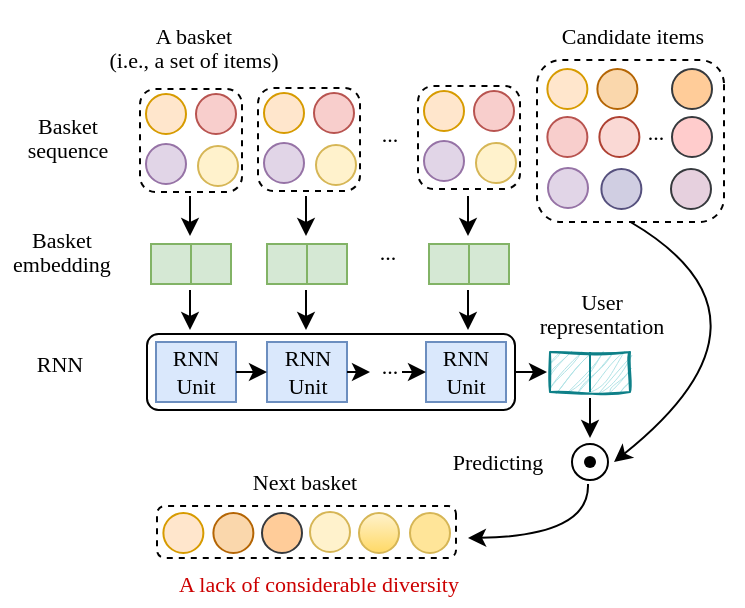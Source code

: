 <mxfile version="20.8.4" type="github">
  <diagram id="gaHBtOEv4GBkI7CgQ-Mk" name="第 1 页">
    <mxGraphModel dx="904" dy="461" grid="1" gridSize="10" guides="1" tooltips="1" connect="1" arrows="1" fold="1" page="1" pageScale="1" pageWidth="600" pageHeight="400" math="0" shadow="0">
      <root>
        <mxCell id="0" />
        <mxCell id="1" parent="0" />
        <mxCell id="OfvR7jmP5WtNh5RsgEb_-9" value="&lt;p style=&quot;line-height: 0%;&quot;&gt;&lt;font face=&quot;Comic Sans MS&quot; style=&quot;font-size: 11px;&quot;&gt;A basket&lt;/font&gt;&lt;/p&gt;&lt;p style=&quot;line-height: 0%;&quot;&gt;&lt;font face=&quot;Comic Sans MS&quot; style=&quot;font-size: 11px;&quot;&gt;(i.e., a set of items)&lt;/font&gt;&lt;/p&gt;" style="text;strokeColor=none;align=center;fillColor=none;html=1;verticalAlign=middle;whiteSpace=wrap;rounded=0;dashed=1;" parent="1" vertex="1">
          <mxGeometry x="33.5" y="7" width="156" height="33.5" as="geometry" />
        </mxCell>
        <mxCell id="OfvR7jmP5WtNh5RsgEb_-10" value="&lt;p style=&quot;line-height: 0%;&quot;&gt;&lt;font face=&quot;Comic Sans MS&quot; style=&quot;font-size: 11px;&quot;&gt;Basket&lt;/font&gt;&lt;/p&gt;&lt;p style=&quot;line-height: 0%;&quot;&gt;&lt;font face=&quot;Comic Sans MS&quot; style=&quot;font-size: 11px;&quot;&gt;sequence&lt;/font&gt;&lt;/p&gt;" style="text;strokeColor=none;align=center;fillColor=none;html=1;verticalAlign=middle;whiteSpace=wrap;rounded=0;dashed=1;" parent="1" vertex="1">
          <mxGeometry x="19" y="54" width="60" height="30" as="geometry" />
        </mxCell>
        <mxCell id="OfvR7jmP5WtNh5RsgEb_-11" value="" style="endArrow=classic;html=1;rounded=0;fontFamily=Comic Sans MS;fontSize=11;" parent="1" edge="1">
          <mxGeometry width="50" height="50" relative="1" as="geometry">
            <mxPoint x="110" y="99" as="sourcePoint" />
            <mxPoint x="110" y="119" as="targetPoint" />
            <Array as="points" />
          </mxGeometry>
        </mxCell>
        <mxCell id="OfvR7jmP5WtNh5RsgEb_-19" value="" style="group;fillColor=#d5e8d4;strokeColor=#82b366;" parent="1" vertex="1" connectable="0">
          <mxGeometry x="90.5" y="123" width="40" height="20" as="geometry" />
        </mxCell>
        <mxCell id="OfvR7jmP5WtNh5RsgEb_-17" value="" style="rounded=0;whiteSpace=wrap;html=1;fontFamily=Comic Sans MS;fontSize=11;fillColor=#d5e8d4;strokeColor=#82b366;" parent="OfvR7jmP5WtNh5RsgEb_-19" vertex="1">
          <mxGeometry width="40" height="20" as="geometry" />
        </mxCell>
        <mxCell id="OfvR7jmP5WtNh5RsgEb_-18" value="" style="endArrow=none;html=1;rounded=0;fontFamily=Comic Sans MS;fontSize=11;entryX=0.5;entryY=0;entryDx=0;entryDy=0;exitX=0.5;exitY=1;exitDx=0;exitDy=0;fillColor=#d5e8d4;strokeColor=#82b366;" parent="OfvR7jmP5WtNh5RsgEb_-19" source="OfvR7jmP5WtNh5RsgEb_-17" target="OfvR7jmP5WtNh5RsgEb_-17" edge="1">
          <mxGeometry width="50" height="50" relative="1" as="geometry">
            <mxPoint x="-50" y="90" as="sourcePoint" />
            <mxPoint y="40" as="targetPoint" />
          </mxGeometry>
        </mxCell>
        <mxCell id="OfvR7jmP5WtNh5RsgEb_-21" value="&lt;p style=&quot;line-height: 0%;&quot;&gt;&lt;font face=&quot;Comic Sans MS&quot; style=&quot;font-size: 11px;&quot;&gt;Basket&lt;/font&gt;&lt;/p&gt;&lt;p style=&quot;line-height: 0%;&quot;&gt;&lt;font face=&quot;Comic Sans MS&quot;&gt;&lt;span style=&quot;font-size: 11px;&quot;&gt;embedding&lt;/span&gt;&lt;/font&gt;&lt;/p&gt;" style="text;strokeColor=none;align=center;fillColor=none;html=1;verticalAlign=middle;whiteSpace=wrap;rounded=0;dashed=1;" parent="1" vertex="1">
          <mxGeometry x="16" y="111" width="60" height="30" as="geometry" />
        </mxCell>
        <mxCell id="OfvR7jmP5WtNh5RsgEb_-27" value="" style="endArrow=classic;html=1;rounded=0;fontFamily=Comic Sans MS;fontSize=11;" parent="1" edge="1">
          <mxGeometry width="50" height="50" relative="1" as="geometry">
            <mxPoint x="168" y="99" as="sourcePoint" />
            <mxPoint x="168" y="119" as="targetPoint" />
            <Array as="points" />
          </mxGeometry>
        </mxCell>
        <mxCell id="OfvR7jmP5WtNh5RsgEb_-28" value="" style="group;fillColor=#d5e8d4;strokeColor=#82b366;" parent="1" vertex="1" connectable="0">
          <mxGeometry x="148.5" y="123" width="40" height="20" as="geometry" />
        </mxCell>
        <mxCell id="OfvR7jmP5WtNh5RsgEb_-29" value="" style="rounded=0;whiteSpace=wrap;html=1;fontFamily=Comic Sans MS;fontSize=11;fillColor=#d5e8d4;strokeColor=#82b366;" parent="OfvR7jmP5WtNh5RsgEb_-28" vertex="1">
          <mxGeometry width="40" height="20" as="geometry" />
        </mxCell>
        <mxCell id="OfvR7jmP5WtNh5RsgEb_-30" value="" style="endArrow=none;html=1;rounded=0;fontFamily=Comic Sans MS;fontSize=11;entryX=0.5;entryY=0;entryDx=0;entryDy=0;exitX=0.5;exitY=1;exitDx=0;exitDy=0;fillColor=#d5e8d4;strokeColor=#82b366;" parent="OfvR7jmP5WtNh5RsgEb_-28" source="OfvR7jmP5WtNh5RsgEb_-29" target="OfvR7jmP5WtNh5RsgEb_-29" edge="1">
          <mxGeometry width="50" height="50" relative="1" as="geometry">
            <mxPoint x="-50" y="90" as="sourcePoint" />
            <mxPoint y="40" as="targetPoint" />
          </mxGeometry>
        </mxCell>
        <mxCell id="OfvR7jmP5WtNh5RsgEb_-35" value="" style="endArrow=classic;html=1;rounded=0;fontFamily=Comic Sans MS;fontSize=11;" parent="1" edge="1">
          <mxGeometry width="50" height="50" relative="1" as="geometry">
            <mxPoint x="249" y="99" as="sourcePoint" />
            <mxPoint x="249" y="119" as="targetPoint" />
            <Array as="points" />
          </mxGeometry>
        </mxCell>
        <mxCell id="OfvR7jmP5WtNh5RsgEb_-36" value="" style="group;fillColor=#d5e8d4;strokeColor=#82b366;" parent="1" vertex="1" connectable="0">
          <mxGeometry x="229.5" y="123" width="40" height="20" as="geometry" />
        </mxCell>
        <mxCell id="OfvR7jmP5WtNh5RsgEb_-37" value="" style="rounded=0;whiteSpace=wrap;html=1;fontFamily=Comic Sans MS;fontSize=11;fillColor=#d5e8d4;strokeColor=#82b366;" parent="OfvR7jmP5WtNh5RsgEb_-36" vertex="1">
          <mxGeometry width="40" height="20" as="geometry" />
        </mxCell>
        <mxCell id="OfvR7jmP5WtNh5RsgEb_-38" value="" style="endArrow=none;html=1;rounded=0;fontFamily=Comic Sans MS;fontSize=11;entryX=0.5;entryY=0;entryDx=0;entryDy=0;exitX=0.5;exitY=1;exitDx=0;exitDy=0;fillColor=#d5e8d4;strokeColor=#82b366;" parent="OfvR7jmP5WtNh5RsgEb_-36" source="OfvR7jmP5WtNh5RsgEb_-37" target="OfvR7jmP5WtNh5RsgEb_-37" edge="1">
          <mxGeometry width="50" height="50" relative="1" as="geometry">
            <mxPoint x="-50" y="90" as="sourcePoint" />
            <mxPoint y="40" as="targetPoint" />
          </mxGeometry>
        </mxCell>
        <mxCell id="oXSEM-nMxEOC_Y0HvIBm-7" value="&lt;p style=&quot;line-height: 0%;&quot;&gt;&lt;font face=&quot;Comic Sans MS&quot;&gt;&lt;span style=&quot;font-size: 11px;&quot;&gt;...&lt;/span&gt;&lt;/font&gt;&lt;/p&gt;" style="text;strokeColor=none;align=center;fillColor=none;html=1;verticalAlign=middle;whiteSpace=wrap;rounded=0;dashed=1;" vertex="1" parent="1">
          <mxGeometry x="194.5" y="52" width="30" height="30" as="geometry" />
        </mxCell>
        <mxCell id="oXSEM-nMxEOC_Y0HvIBm-9" value="&lt;p style=&quot;line-height: 0%;&quot;&gt;&lt;font face=&quot;Comic Sans MS&quot;&gt;&lt;span style=&quot;font-size: 11px;&quot;&gt;...&lt;/span&gt;&lt;/font&gt;&lt;/p&gt;" style="text;strokeColor=none;align=center;fillColor=none;html=1;verticalAlign=middle;whiteSpace=wrap;rounded=0;dashed=1;" vertex="1" parent="1">
          <mxGeometry x="193.5" y="111" width="30" height="30" as="geometry" />
        </mxCell>
        <mxCell id="oXSEM-nMxEOC_Y0HvIBm-11" value="" style="rounded=1;whiteSpace=wrap;html=1;fontFamily=Comic Sans MS;fontSize=11;" vertex="1" parent="1">
          <mxGeometry x="88.5" y="168" width="184" height="38" as="geometry" />
        </mxCell>
        <mxCell id="oXSEM-nMxEOC_Y0HvIBm-12" value="&lt;p style=&quot;line-height: 0%;&quot;&gt;&lt;font face=&quot;Comic Sans MS&quot; style=&quot;font-size: 11px;&quot;&gt;RNN&lt;/font&gt;&lt;/p&gt;" style="text;strokeColor=none;align=center;fillColor=none;html=1;verticalAlign=middle;whiteSpace=wrap;rounded=0;dashed=1;" vertex="1" parent="1">
          <mxGeometry x="15" y="167" width="60" height="30" as="geometry" />
        </mxCell>
        <mxCell id="oXSEM-nMxEOC_Y0HvIBm-13" value="RNN&lt;br&gt;Unit" style="rounded=0;whiteSpace=wrap;html=1;fontFamily=Comic Sans MS;fontSize=11;fillColor=#dae8fc;strokeColor=#6c8ebf;" vertex="1" parent="1">
          <mxGeometry x="93" y="172" width="40" height="30" as="geometry" />
        </mxCell>
        <mxCell id="oXSEM-nMxEOC_Y0HvIBm-18" value="RNN&lt;br&gt;Unit" style="rounded=0;whiteSpace=wrap;html=1;fontFamily=Comic Sans MS;fontSize=11;fillColor=#dae8fc;strokeColor=#6c8ebf;" vertex="1" parent="1">
          <mxGeometry x="148.5" y="172" width="40" height="30" as="geometry" />
        </mxCell>
        <mxCell id="oXSEM-nMxEOC_Y0HvIBm-21" value="RNN&lt;br&gt;Unit" style="rounded=0;whiteSpace=wrap;html=1;fontFamily=Comic Sans MS;fontSize=11;fillColor=#dae8fc;strokeColor=#6c8ebf;" vertex="1" parent="1">
          <mxGeometry x="228" y="172" width="40" height="30" as="geometry" />
        </mxCell>
        <mxCell id="oXSEM-nMxEOC_Y0HvIBm-22" value="" style="endArrow=classic;html=1;rounded=0;fontFamily=Comic Sans MS;fontSize=11;" edge="1" parent="1">
          <mxGeometry width="50" height="50" relative="1" as="geometry">
            <mxPoint x="110" y="146" as="sourcePoint" />
            <mxPoint x="110" y="166" as="targetPoint" />
            <Array as="points" />
          </mxGeometry>
        </mxCell>
        <mxCell id="oXSEM-nMxEOC_Y0HvIBm-23" value="" style="endArrow=classic;html=1;rounded=0;fontFamily=Comic Sans MS;fontSize=11;" edge="1" parent="1">
          <mxGeometry width="50" height="50" relative="1" as="geometry">
            <mxPoint x="168" y="146" as="sourcePoint" />
            <mxPoint x="168" y="166" as="targetPoint" />
            <Array as="points" />
          </mxGeometry>
        </mxCell>
        <mxCell id="oXSEM-nMxEOC_Y0HvIBm-29" value="" style="endArrow=classic;html=1;rounded=0;fontFamily=Comic Sans MS;fontSize=11;exitX=1;exitY=0.5;exitDx=0;exitDy=0;" edge="1" parent="1" source="oXSEM-nMxEOC_Y0HvIBm-18">
          <mxGeometry width="50" height="50" relative="1" as="geometry">
            <mxPoint x="194.5" y="190.5" as="sourcePoint" />
            <mxPoint x="200" y="187" as="targetPoint" />
            <Array as="points" />
          </mxGeometry>
        </mxCell>
        <mxCell id="oXSEM-nMxEOC_Y0HvIBm-24" value="" style="endArrow=classic;html=1;rounded=0;fontFamily=Comic Sans MS;fontSize=11;" edge="1" parent="1">
          <mxGeometry width="50" height="50" relative="1" as="geometry">
            <mxPoint x="249" y="146" as="sourcePoint" />
            <mxPoint x="249" y="166" as="targetPoint" />
            <Array as="points" />
          </mxGeometry>
        </mxCell>
        <mxCell id="oXSEM-nMxEOC_Y0HvIBm-27" value="" style="endArrow=classic;html=1;rounded=0;fontFamily=Comic Sans MS;fontSize=11;entryX=0;entryY=0.5;entryDx=0;entryDy=0;exitX=1;exitY=0.5;exitDx=0;exitDy=0;" edge="1" parent="1" source="oXSEM-nMxEOC_Y0HvIBm-13" target="oXSEM-nMxEOC_Y0HvIBm-18">
          <mxGeometry width="50" height="50" relative="1" as="geometry">
            <mxPoint x="134" y="187" as="sourcePoint" />
            <mxPoint x="150" y="188" as="targetPoint" />
            <Array as="points" />
          </mxGeometry>
        </mxCell>
        <mxCell id="oXSEM-nMxEOC_Y0HvIBm-30" value="" style="endArrow=classic;html=1;rounded=0;fontFamily=Comic Sans MS;fontSize=11;entryX=0;entryY=0.5;entryDx=0;entryDy=0;" edge="1" parent="1" target="oXSEM-nMxEOC_Y0HvIBm-21">
          <mxGeometry width="50" height="50" relative="1" as="geometry">
            <mxPoint x="216" y="187" as="sourcePoint" />
            <mxPoint x="234" y="187" as="targetPoint" />
            <Array as="points" />
          </mxGeometry>
        </mxCell>
        <mxCell id="oXSEM-nMxEOC_Y0HvIBm-35" value="&lt;p style=&quot;line-height: 0%;&quot;&gt;&lt;font face=&quot;Comic Sans MS&quot;&gt;&lt;span style=&quot;font-size: 11px;&quot;&gt;...&lt;/span&gt;&lt;/font&gt;&lt;/p&gt;" style="text;strokeColor=none;align=center;fillColor=none;html=1;verticalAlign=middle;whiteSpace=wrap;rounded=0;dashed=1;" vertex="1" parent="1">
          <mxGeometry x="194.5" y="168" width="30" height="30" as="geometry" />
        </mxCell>
        <mxCell id="oXSEM-nMxEOC_Y0HvIBm-45" value="" style="endArrow=classic;html=1;rounded=0;fontFamily=Comic Sans MS;fontSize=11;entryX=0;entryY=0.5;entryDx=0;entryDy=0;exitX=1;exitY=0.5;exitDx=0;exitDy=0;" edge="1" parent="1">
          <mxGeometry width="50" height="50" relative="1" as="geometry">
            <mxPoint x="273" y="187" as="sourcePoint" />
            <mxPoint x="288.5" y="187" as="targetPoint" />
            <Array as="points" />
          </mxGeometry>
        </mxCell>
        <mxCell id="oXSEM-nMxEOC_Y0HvIBm-46" value="&lt;p style=&quot;line-height: 0%;&quot;&gt;&lt;font face=&quot;Comic Sans MS&quot;&gt;&lt;span style=&quot;font-size: 11px;&quot;&gt;User&lt;/span&gt;&lt;/font&gt;&lt;/p&gt;&lt;p style=&quot;line-height: 0%;&quot;&gt;&lt;font face=&quot;Comic Sans MS&quot;&gt;&lt;span style=&quot;font-size: 11px;&quot;&gt;representation&lt;/span&gt;&lt;/font&gt;&lt;/p&gt;" style="text;strokeColor=none;align=center;fillColor=none;html=1;verticalAlign=middle;whiteSpace=wrap;rounded=0;dashed=1;" vertex="1" parent="1">
          <mxGeometry x="275.5" y="146" width="80" height="22" as="geometry" />
        </mxCell>
        <mxCell id="oXSEM-nMxEOC_Y0HvIBm-68" value="" style="group" vertex="1" connectable="0" parent="1">
          <mxGeometry x="300" y="222" width="20" height="20" as="geometry" />
        </mxCell>
        <mxCell id="oXSEM-nMxEOC_Y0HvIBm-49" value="" style="ellipse;whiteSpace=wrap;html=1;aspect=fixed;fontFamily=Comic Sans MS;fontSize=11;" vertex="1" parent="oXSEM-nMxEOC_Y0HvIBm-68">
          <mxGeometry x="1" y="1" width="18" height="18" as="geometry" />
        </mxCell>
        <mxCell id="oXSEM-nMxEOC_Y0HvIBm-50" value="" style="shape=waypoint;sketch=0;fillStyle=solid;size=6;pointerEvents=1;points=[];fillColor=none;resizable=0;rotatable=0;perimeter=centerPerimeter;snapToPoint=1;fontFamily=Comic Sans MS;fontSize=3;" vertex="1" parent="oXSEM-nMxEOC_Y0HvIBm-68">
          <mxGeometry width="20" height="20" as="geometry" />
        </mxCell>
        <mxCell id="oXSEM-nMxEOC_Y0HvIBm-41" value="" style="rounded=0;whiteSpace=wrap;html=1;fontFamily=Comic Sans MS;fontSize=11;fillColor=#b0e3e6;strokeColor=#0e8088;container=0;sketch=1;curveFitting=1;jiggle=2;" vertex="1" parent="1">
          <mxGeometry x="290" y="177" width="40" height="20" as="geometry" />
        </mxCell>
        <mxCell id="oXSEM-nMxEOC_Y0HvIBm-42" value="" style="endArrow=none;html=1;rounded=0;fontFamily=Comic Sans MS;fontSize=11;entryX=0.5;entryY=0;entryDx=0;entryDy=0;exitX=0.5;exitY=1;exitDx=0;exitDy=0;fillColor=#b0e3e6;strokeColor=#0e8088;" edge="1" parent="1" source="oXSEM-nMxEOC_Y0HvIBm-41" target="oXSEM-nMxEOC_Y0HvIBm-41">
          <mxGeometry width="50" height="50" relative="1" as="geometry">
            <mxPoint x="55" y="174" as="sourcePoint" />
            <mxPoint x="105" y="124" as="targetPoint" />
          </mxGeometry>
        </mxCell>
        <mxCell id="oXSEM-nMxEOC_Y0HvIBm-75" value="" style="curved=1;endArrow=classic;html=1;rounded=1;fontFamily=Comic Sans MS;fontSize=3;startSize=1;endSize=6;entryX=1.16;entryY=0.3;entryDx=0;entryDy=0;entryPerimeter=0;exitX=1;exitY=0.5;exitDx=0;exitDy=0;" edge="1" parent="1" source="oXSEM-nMxEOC_Y0HvIBm-53">
          <mxGeometry width="50" height="50" relative="1" as="geometry">
            <mxPoint x="330" y="110" as="sourcePoint" />
            <mxPoint x="322" y="232" as="targetPoint" />
            <Array as="points">
              <mxPoint x="412" y="160" />
            </Array>
          </mxGeometry>
        </mxCell>
        <mxCell id="oXSEM-nMxEOC_Y0HvIBm-76" value="" style="endArrow=classic;html=1;rounded=0;fontFamily=Comic Sans MS;fontSize=11;" edge="1" parent="1">
          <mxGeometry width="50" height="50" relative="1" as="geometry">
            <mxPoint x="310" y="200" as="sourcePoint" />
            <mxPoint x="310" y="220" as="targetPoint" />
            <Array as="points" />
          </mxGeometry>
        </mxCell>
        <mxCell id="oXSEM-nMxEOC_Y0HvIBm-83" value="" style="group" vertex="1" connectable="0" parent="1">
          <mxGeometry x="85" y="45.5" width="51" height="51.5" as="geometry" />
        </mxCell>
        <mxCell id="OfvR7jmP5WtNh5RsgEb_-8" value="" style="rounded=1;whiteSpace=wrap;html=1;dashed=1;direction=south;container=0;" parent="oXSEM-nMxEOC_Y0HvIBm-83" vertex="1">
          <mxGeometry width="51" height="51.5" as="geometry" />
        </mxCell>
        <mxCell id="OfvR7jmP5WtNh5RsgEb_-5" value="" style="ellipse;whiteSpace=wrap;html=1;aspect=fixed;fillColor=#ffe6cc;strokeColor=#d79b00;container=0;" parent="oXSEM-nMxEOC_Y0HvIBm-83" vertex="1">
          <mxGeometry x="3" y="2.5" width="20" height="20" as="geometry" />
        </mxCell>
        <mxCell id="OfvR7jmP5WtNh5RsgEb_-7" value="" style="ellipse;whiteSpace=wrap;html=1;aspect=fixed;fillColor=#e1d5e7;strokeColor=#9673a6;container=0;" parent="oXSEM-nMxEOC_Y0HvIBm-83" vertex="1">
          <mxGeometry x="3" y="27.5" width="20" height="20" as="geometry" />
        </mxCell>
        <mxCell id="OfvR7jmP5WtNh5RsgEb_-6" value="" style="ellipse;whiteSpace=wrap;html=1;aspect=fixed;fillColor=#f8cecc;strokeColor=#b85450;container=0;" parent="oXSEM-nMxEOC_Y0HvIBm-83" vertex="1">
          <mxGeometry x="28" y="2.5" width="20" height="20" as="geometry" />
        </mxCell>
        <mxCell id="oXSEM-nMxEOC_Y0HvIBm-82" value="" style="ellipse;whiteSpace=wrap;html=1;aspect=fixed;fillColor=#fff2cc;strokeColor=#d6b656;container=0;" vertex="1" parent="oXSEM-nMxEOC_Y0HvIBm-83">
          <mxGeometry x="29" y="28.5" width="20" height="20" as="geometry" />
        </mxCell>
        <mxCell id="oXSEM-nMxEOC_Y0HvIBm-84" value="" style="group" vertex="1" connectable="0" parent="1">
          <mxGeometry x="144" y="45" width="51" height="51.5" as="geometry" />
        </mxCell>
        <mxCell id="oXSEM-nMxEOC_Y0HvIBm-85" value="" style="rounded=1;whiteSpace=wrap;html=1;dashed=1;direction=south;container=0;" vertex="1" parent="oXSEM-nMxEOC_Y0HvIBm-84">
          <mxGeometry width="51" height="51.5" as="geometry" />
        </mxCell>
        <mxCell id="oXSEM-nMxEOC_Y0HvIBm-86" value="" style="ellipse;whiteSpace=wrap;html=1;aspect=fixed;fillColor=#ffe6cc;strokeColor=#d79b00;container=0;" vertex="1" parent="oXSEM-nMxEOC_Y0HvIBm-84">
          <mxGeometry x="3" y="2.5" width="20" height="20" as="geometry" />
        </mxCell>
        <mxCell id="oXSEM-nMxEOC_Y0HvIBm-87" value="" style="ellipse;whiteSpace=wrap;html=1;aspect=fixed;fillColor=#e1d5e7;strokeColor=#9673a6;container=0;" vertex="1" parent="oXSEM-nMxEOC_Y0HvIBm-84">
          <mxGeometry x="3" y="27.5" width="20" height="20" as="geometry" />
        </mxCell>
        <mxCell id="oXSEM-nMxEOC_Y0HvIBm-88" value="" style="ellipse;whiteSpace=wrap;html=1;aspect=fixed;fillColor=#f8cecc;strokeColor=#b85450;container=0;" vertex="1" parent="oXSEM-nMxEOC_Y0HvIBm-84">
          <mxGeometry x="28" y="2.5" width="20" height="20" as="geometry" />
        </mxCell>
        <mxCell id="oXSEM-nMxEOC_Y0HvIBm-89" value="" style="ellipse;whiteSpace=wrap;html=1;aspect=fixed;fillColor=#fff2cc;strokeColor=#d6b656;container=0;" vertex="1" parent="oXSEM-nMxEOC_Y0HvIBm-84">
          <mxGeometry x="29" y="28.5" width="20" height="20" as="geometry" />
        </mxCell>
        <mxCell id="oXSEM-nMxEOC_Y0HvIBm-90" value="" style="group" vertex="1" connectable="0" parent="1">
          <mxGeometry x="224" y="44" width="51" height="51.5" as="geometry" />
        </mxCell>
        <mxCell id="oXSEM-nMxEOC_Y0HvIBm-91" value="" style="rounded=1;whiteSpace=wrap;html=1;dashed=1;direction=south;container=0;" vertex="1" parent="oXSEM-nMxEOC_Y0HvIBm-90">
          <mxGeometry width="51" height="51.5" as="geometry" />
        </mxCell>
        <mxCell id="oXSEM-nMxEOC_Y0HvIBm-92" value="" style="ellipse;whiteSpace=wrap;html=1;aspect=fixed;fillColor=#ffe6cc;strokeColor=#d79b00;container=0;" vertex="1" parent="oXSEM-nMxEOC_Y0HvIBm-90">
          <mxGeometry x="3" y="2.5" width="20" height="20" as="geometry" />
        </mxCell>
        <mxCell id="oXSEM-nMxEOC_Y0HvIBm-93" value="" style="ellipse;whiteSpace=wrap;html=1;aspect=fixed;fillColor=#e1d5e7;strokeColor=#9673a6;container=0;" vertex="1" parent="oXSEM-nMxEOC_Y0HvIBm-90">
          <mxGeometry x="3" y="27.5" width="20" height="20" as="geometry" />
        </mxCell>
        <mxCell id="oXSEM-nMxEOC_Y0HvIBm-94" value="" style="ellipse;whiteSpace=wrap;html=1;aspect=fixed;fillColor=#f8cecc;strokeColor=#b85450;container=0;" vertex="1" parent="oXSEM-nMxEOC_Y0HvIBm-90">
          <mxGeometry x="28" y="2.5" width="20" height="20" as="geometry" />
        </mxCell>
        <mxCell id="oXSEM-nMxEOC_Y0HvIBm-95" value="" style="ellipse;whiteSpace=wrap;html=1;aspect=fixed;fillColor=#fff2cc;strokeColor=#d6b656;container=0;" vertex="1" parent="oXSEM-nMxEOC_Y0HvIBm-90">
          <mxGeometry x="29" y="28.5" width="20" height="20" as="geometry" />
        </mxCell>
        <mxCell id="oXSEM-nMxEOC_Y0HvIBm-96" value="" style="group" vertex="1" connectable="0" parent="1">
          <mxGeometry x="283.5" y="30" width="103" height="81" as="geometry" />
        </mxCell>
        <mxCell id="oXSEM-nMxEOC_Y0HvIBm-53" value="" style="rounded=1;whiteSpace=wrap;html=1;dashed=1;direction=south;container=0;" vertex="1" parent="oXSEM-nMxEOC_Y0HvIBm-96">
          <mxGeometry y="1" width="93.5" height="81" as="geometry" />
        </mxCell>
        <mxCell id="oXSEM-nMxEOC_Y0HvIBm-54" value="" style="ellipse;whiteSpace=wrap;html=1;aspect=fixed;fillColor=#ffe6cc;strokeColor=#d79b00;container=0;" vertex="1" parent="oXSEM-nMxEOC_Y0HvIBm-96">
          <mxGeometry x="5.188" y="5.5" width="20" height="20" as="geometry" />
        </mxCell>
        <mxCell id="oXSEM-nMxEOC_Y0HvIBm-55" value="" style="ellipse;whiteSpace=wrap;html=1;aspect=fixed;fillColor=#fad7ac;strokeColor=#b46504;container=0;" vertex="1" parent="oXSEM-nMxEOC_Y0HvIBm-96">
          <mxGeometry x="30.188" y="5.5" width="20" height="20" as="geometry" />
        </mxCell>
        <mxCell id="oXSEM-nMxEOC_Y0HvIBm-56" value="" style="ellipse;whiteSpace=wrap;html=1;aspect=fixed;fillColor=#f8cecc;strokeColor=#b85450;container=0;" vertex="1" parent="oXSEM-nMxEOC_Y0HvIBm-96">
          <mxGeometry x="5.188" y="29.5" width="20" height="20" as="geometry" />
        </mxCell>
        <mxCell id="oXSEM-nMxEOC_Y0HvIBm-59" value="" style="ellipse;whiteSpace=wrap;html=1;aspect=fixed;fillColor=#fad9d5;strokeColor=#ae4132;container=0;" vertex="1" parent="oXSEM-nMxEOC_Y0HvIBm-96">
          <mxGeometry x="31.188" y="29.5" width="20" height="20" as="geometry" />
        </mxCell>
        <mxCell id="oXSEM-nMxEOC_Y0HvIBm-61" value="" style="ellipse;whiteSpace=wrap;html=1;aspect=fixed;fillColor=#ffcccc;strokeColor=#36393d;container=0;" vertex="1" parent="oXSEM-nMxEOC_Y0HvIBm-96">
          <mxGeometry x="67.498" y="29.5" width="20" height="20" as="geometry" />
        </mxCell>
        <mxCell id="oXSEM-nMxEOC_Y0HvIBm-62" value="" style="ellipse;whiteSpace=wrap;html=1;aspect=fixed;fillColor=#ffcc99;container=0;strokeColor=#36393d;" vertex="1" parent="oXSEM-nMxEOC_Y0HvIBm-96">
          <mxGeometry x="67.498" y="5.5" width="20" height="20" as="geometry" />
        </mxCell>
        <mxCell id="oXSEM-nMxEOC_Y0HvIBm-63" value="&lt;p style=&quot;line-height: 0%;&quot;&gt;&lt;font face=&quot;Comic Sans MS&quot;&gt;&lt;span style=&quot;font-size: 11px;&quot;&gt;...&lt;/span&gt;&lt;/font&gt;&lt;/p&gt;" style="text;strokeColor=none;align=center;fillColor=none;html=1;verticalAlign=middle;whiteSpace=wrap;rounded=0;dashed=1;" vertex="1" parent="oXSEM-nMxEOC_Y0HvIBm-96">
          <mxGeometry x="44.5" y="21" width="30" height="30" as="geometry" />
        </mxCell>
        <mxCell id="oXSEM-nMxEOC_Y0HvIBm-64" value="" style="ellipse;whiteSpace=wrap;html=1;aspect=fixed;fillColor=#e1d5e7;strokeColor=#9673a6;container=0;" vertex="1" parent="oXSEM-nMxEOC_Y0HvIBm-96">
          <mxGeometry x="5.498" y="55" width="20" height="20" as="geometry" />
        </mxCell>
        <mxCell id="oXSEM-nMxEOC_Y0HvIBm-65" value="" style="ellipse;whiteSpace=wrap;html=1;aspect=fixed;fillColor=#d0cee2;strokeColor=#56517e;container=0;" vertex="1" parent="oXSEM-nMxEOC_Y0HvIBm-96">
          <mxGeometry x="32.188" y="55.5" width="20" height="20" as="geometry" />
        </mxCell>
        <mxCell id="oXSEM-nMxEOC_Y0HvIBm-66" value="" style="ellipse;whiteSpace=wrap;html=1;aspect=fixed;container=0;fillColor=#E6D0DE;strokeColor=#36393d;" vertex="1" parent="oXSEM-nMxEOC_Y0HvIBm-96">
          <mxGeometry x="66.998" y="55.5" width="20" height="20" as="geometry" />
        </mxCell>
        <mxCell id="oXSEM-nMxEOC_Y0HvIBm-57" value="&lt;p style=&quot;line-height: 0%;&quot;&gt;&lt;span style=&quot;font-size: 11px; font-family: &amp;quot;Comic Sans MS&amp;quot;; background-color: initial;&quot;&gt;Candidate items&lt;/span&gt;&lt;/p&gt;" style="text;strokeColor=none;align=center;fillColor=none;html=1;verticalAlign=middle;whiteSpace=wrap;rounded=0;dashed=1;" vertex="1" parent="oXSEM-nMxEOC_Y0HvIBm-96">
          <mxGeometry x="-4" y="-29" width="103" height="33.5" as="geometry" />
        </mxCell>
        <mxCell id="oXSEM-nMxEOC_Y0HvIBm-79" value="&lt;p style=&quot;line-height: 0%;&quot;&gt;&lt;font face=&quot;Comic Sans MS&quot;&gt;&lt;span style=&quot;font-size: 11px;&quot;&gt;Predicting&lt;/span&gt;&lt;/font&gt;&lt;/p&gt;" style="text;strokeColor=none;align=center;fillColor=none;html=1;verticalAlign=middle;whiteSpace=wrap;rounded=0;dashed=1;" vertex="1" parent="1">
          <mxGeometry x="223.5" y="220" width="80" height="22" as="geometry" />
        </mxCell>
        <mxCell id="oXSEM-nMxEOC_Y0HvIBm-98" value="" style="rounded=1;whiteSpace=wrap;html=1;dashed=1;direction=south;container=0;" vertex="1" parent="1">
          <mxGeometry x="93.5" y="254" width="149.5" height="26" as="geometry" />
        </mxCell>
        <mxCell id="oXSEM-nMxEOC_Y0HvIBm-99" value="" style="curved=1;endArrow=classic;html=1;rounded=1;fontFamily=Comic Sans MS;fontSize=3;startSize=1;endSize=6;" edge="1" parent="1">
          <mxGeometry width="50" height="50" relative="1" as="geometry">
            <mxPoint x="309" y="243" as="sourcePoint" />
            <mxPoint x="249" y="270" as="targetPoint" />
            <Array as="points">
              <mxPoint x="310" y="269" />
            </Array>
          </mxGeometry>
        </mxCell>
        <mxCell id="oXSEM-nMxEOC_Y0HvIBm-100" value="&lt;p style=&quot;line-height: 0%;&quot;&gt;&lt;span style=&quot;font-size: 11px; font-family: &amp;quot;Comic Sans MS&amp;quot;; background-color: initial;&quot;&gt;Next basket&lt;/span&gt;&lt;/p&gt;" style="text;strokeColor=none;align=center;fillColor=none;html=1;verticalAlign=middle;whiteSpace=wrap;rounded=0;dashed=1;" vertex="1" parent="1">
          <mxGeometry x="116" y="229" width="103" height="23.5" as="geometry" />
        </mxCell>
        <mxCell id="oXSEM-nMxEOC_Y0HvIBm-104" value="" style="ellipse;whiteSpace=wrap;html=1;aspect=fixed;fillColor=#ffe6cc;strokeColor=#d79b00;container=0;" vertex="1" parent="1">
          <mxGeometry x="96.688" y="257.5" width="20" height="20" as="geometry" />
        </mxCell>
        <mxCell id="oXSEM-nMxEOC_Y0HvIBm-105" value="" style="ellipse;whiteSpace=wrap;html=1;aspect=fixed;fillColor=#fad7ac;strokeColor=#b46504;container=0;" vertex="1" parent="1">
          <mxGeometry x="121.688" y="257.5" width="20" height="20" as="geometry" />
        </mxCell>
        <mxCell id="oXSEM-nMxEOC_Y0HvIBm-106" value="" style="ellipse;whiteSpace=wrap;html=1;aspect=fixed;fillColor=#ffcc99;container=0;strokeColor=#36393d;" vertex="1" parent="1">
          <mxGeometry x="145.998" y="257.5" width="20" height="20" as="geometry" />
        </mxCell>
        <mxCell id="oXSEM-nMxEOC_Y0HvIBm-107" value="" style="ellipse;whiteSpace=wrap;html=1;aspect=fixed;fillColor=#fff2cc;strokeColor=#d6b656;container=0;" vertex="1" parent="1">
          <mxGeometry x="170" y="257" width="20" height="20" as="geometry" />
        </mxCell>
        <mxCell id="oXSEM-nMxEOC_Y0HvIBm-108" value="" style="ellipse;whiteSpace=wrap;html=1;aspect=fixed;fillColor=#fff2cc;strokeColor=#d6b656;container=0;gradientColor=#ffd966;" vertex="1" parent="1">
          <mxGeometry x="194.5" y="257.5" width="20" height="20" as="geometry" />
        </mxCell>
        <mxCell id="oXSEM-nMxEOC_Y0HvIBm-109" value="" style="ellipse;whiteSpace=wrap;html=1;aspect=fixed;fillColor=#FFE599;strokeColor=#d6b656;container=0;" vertex="1" parent="1">
          <mxGeometry x="220" y="257.5" width="20" height="20" as="geometry" />
        </mxCell>
        <mxCell id="oXSEM-nMxEOC_Y0HvIBm-111" value="&lt;p style=&quot;line-height: 0%;&quot;&gt;&lt;span style=&quot;font-size: 11px; font-family: &amp;quot;Comic Sans MS&amp;quot;; background-color: initial;&quot;&gt;&lt;font color=&quot;#cc0000&quot;&gt;A lack of considerable diversity&lt;/font&gt;&lt;/span&gt;&lt;/p&gt;" style="text;strokeColor=none;align=center;fillColor=none;html=1;verticalAlign=middle;whiteSpace=wrap;rounded=0;dashed=1;" vertex="1" parent="1">
          <mxGeometry x="65" y="280" width="218.5" height="23.5" as="geometry" />
        </mxCell>
      </root>
    </mxGraphModel>
  </diagram>
</mxfile>
